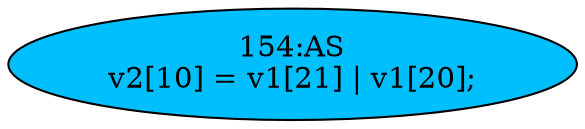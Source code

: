 strict digraph "" {
	node [label="\N"];
	"154:AS"	 [ast="<pyverilog.vparser.ast.Assign object at 0x7fee23011310>",
		def_var="['v2']",
		fillcolor=deepskyblue,
		label="154:AS
v2[10] = v1[21] | v1[20];",
		statements="[]",
		style=filled,
		typ=Assign,
		use_var="['v1', 'v1']"];
}
